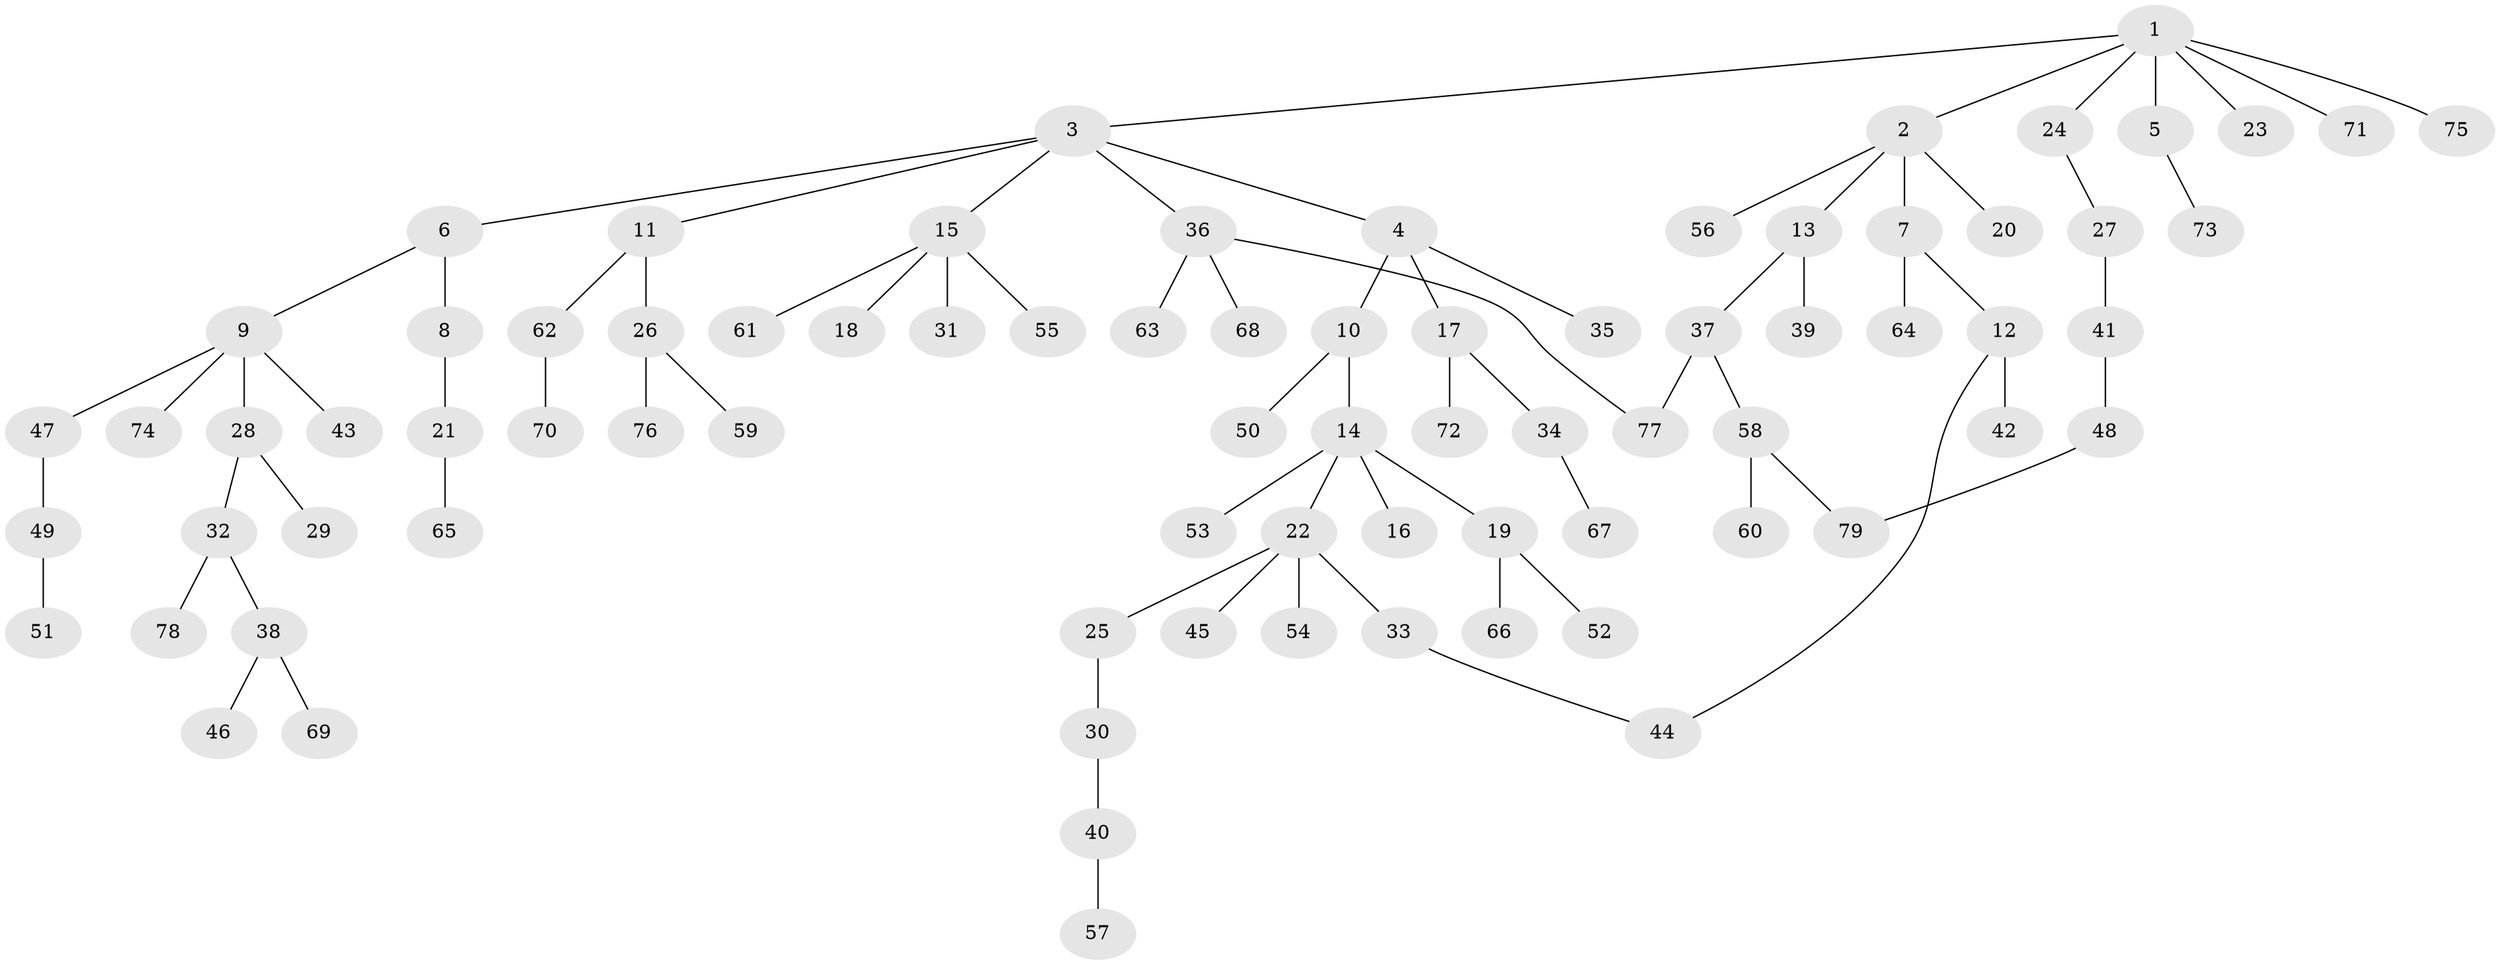 // coarse degree distribution, {3: 0.25, 2: 0.3333333333333333, 1: 0.3333333333333333, 6: 0.041666666666666664, 4: 0.041666666666666664}
// Generated by graph-tools (version 1.1) at 2025/36/03/04/25 23:36:05]
// undirected, 79 vertices, 81 edges
graph export_dot {
  node [color=gray90,style=filled];
  1;
  2;
  3;
  4;
  5;
  6;
  7;
  8;
  9;
  10;
  11;
  12;
  13;
  14;
  15;
  16;
  17;
  18;
  19;
  20;
  21;
  22;
  23;
  24;
  25;
  26;
  27;
  28;
  29;
  30;
  31;
  32;
  33;
  34;
  35;
  36;
  37;
  38;
  39;
  40;
  41;
  42;
  43;
  44;
  45;
  46;
  47;
  48;
  49;
  50;
  51;
  52;
  53;
  54;
  55;
  56;
  57;
  58;
  59;
  60;
  61;
  62;
  63;
  64;
  65;
  66;
  67;
  68;
  69;
  70;
  71;
  72;
  73;
  74;
  75;
  76;
  77;
  78;
  79;
  1 -- 2;
  1 -- 3;
  1 -- 5;
  1 -- 23;
  1 -- 24;
  1 -- 71;
  1 -- 75;
  2 -- 7;
  2 -- 13;
  2 -- 20;
  2 -- 56;
  3 -- 4;
  3 -- 6;
  3 -- 11;
  3 -- 15;
  3 -- 36;
  4 -- 10;
  4 -- 17;
  4 -- 35;
  5 -- 73;
  6 -- 8;
  6 -- 9;
  7 -- 12;
  7 -- 64;
  8 -- 21;
  9 -- 28;
  9 -- 43;
  9 -- 47;
  9 -- 74;
  10 -- 14;
  10 -- 50;
  11 -- 26;
  11 -- 62;
  12 -- 42;
  12 -- 44;
  13 -- 37;
  13 -- 39;
  14 -- 16;
  14 -- 19;
  14 -- 22;
  14 -- 53;
  15 -- 18;
  15 -- 31;
  15 -- 55;
  15 -- 61;
  17 -- 34;
  17 -- 72;
  19 -- 52;
  19 -- 66;
  21 -- 65;
  22 -- 25;
  22 -- 33;
  22 -- 45;
  22 -- 54;
  24 -- 27;
  25 -- 30;
  26 -- 59;
  26 -- 76;
  27 -- 41;
  28 -- 29;
  28 -- 32;
  30 -- 40;
  32 -- 38;
  32 -- 78;
  33 -- 44;
  34 -- 67;
  36 -- 63;
  36 -- 68;
  36 -- 77;
  37 -- 58;
  37 -- 77;
  38 -- 46;
  38 -- 69;
  40 -- 57;
  41 -- 48;
  47 -- 49;
  48 -- 79;
  49 -- 51;
  58 -- 60;
  58 -- 79;
  62 -- 70;
}
